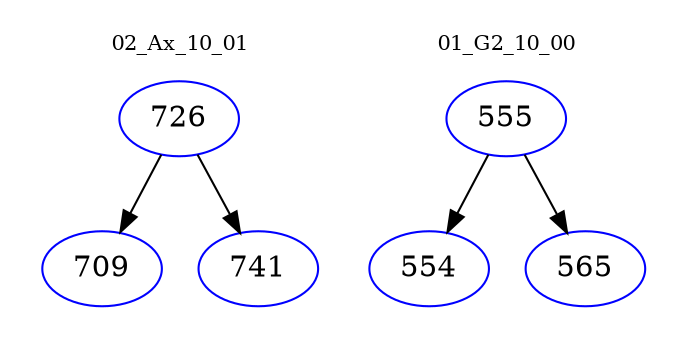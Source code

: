 digraph{
subgraph cluster_0 {
color = white
label = "02_Ax_10_01";
fontsize=10;
T0_726 [label="726", color="blue"]
T0_726 -> T0_709 [color="black"]
T0_709 [label="709", color="blue"]
T0_726 -> T0_741 [color="black"]
T0_741 [label="741", color="blue"]
}
subgraph cluster_1 {
color = white
label = "01_G2_10_00";
fontsize=10;
T1_555 [label="555", color="blue"]
T1_555 -> T1_554 [color="black"]
T1_554 [label="554", color="blue"]
T1_555 -> T1_565 [color="black"]
T1_565 [label="565", color="blue"]
}
}
